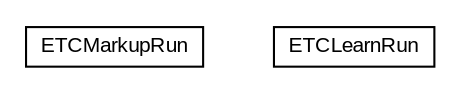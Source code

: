 #!/usr/local/bin/dot
#
# Class diagram 
# Generated by UMLGraph version R5_6-24-gf6e263 (http://www.umlgraph.org/)
#

digraph G {
	edge [fontname="arial",fontsize=10,labelfontname="arial",labelfontsize=10];
	node [fontname="arial",fontsize=10,shape=plaintext];
	nodesep=0.25;
	ranksep=0.5;
	// edu.arizona.biosemantics.semanticmarkup.run.etc.ETCMarkupRun
	c28558 [label=<<table title="edu.arizona.biosemantics.semanticmarkup.run.etc.ETCMarkupRun" border="0" cellborder="1" cellspacing="0" cellpadding="2" port="p" href="./ETCMarkupRun.html">
		<tr><td><table border="0" cellspacing="0" cellpadding="1">
<tr><td align="center" balign="center"> ETCMarkupRun </td></tr>
		</table></td></tr>
		</table>>, URL="./ETCMarkupRun.html", fontname="arial", fontcolor="black", fontsize=10.0];
	// edu.arizona.biosemantics.semanticmarkup.run.etc.ETCLearnRun
	c28559 [label=<<table title="edu.arizona.biosemantics.semanticmarkup.run.etc.ETCLearnRun" border="0" cellborder="1" cellspacing="0" cellpadding="2" port="p" href="./ETCLearnRun.html">
		<tr><td><table border="0" cellspacing="0" cellpadding="1">
<tr><td align="center" balign="center"> ETCLearnRun </td></tr>
		</table></td></tr>
		</table>>, URL="./ETCLearnRun.html", fontname="arial", fontcolor="black", fontsize=10.0];
}

